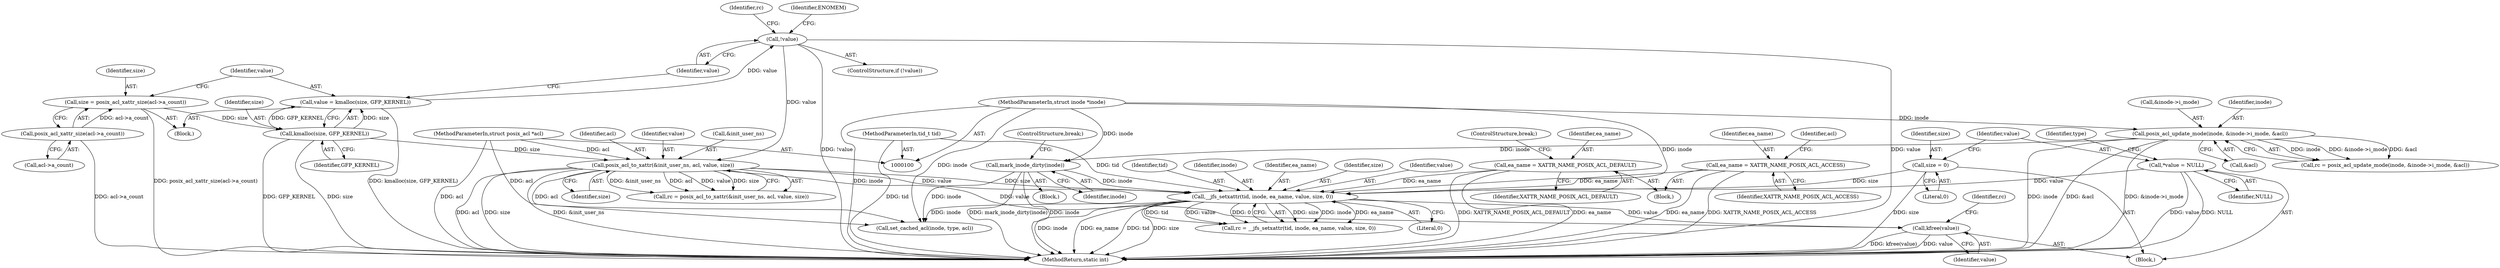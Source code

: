 digraph "0_linux_073931017b49d9458aa351605b43a7e34598caef_8@API" {
"1000200" [label="(Call,kfree(value))"];
"1000192" [label="(Call,__jfs_setxattr(tid, inode, ea_name, value, size, 0))"];
"1000101" [label="(MethodParameterIn,tid_t tid)"];
"1000145" [label="(Call,mark_inode_dirty(inode))"];
"1000128" [label="(Call,posix_acl_update_mode(inode, &inode->i_mode, &acl))"];
"1000102" [label="(MethodParameterIn,struct inode *inode)"];
"1000120" [label="(Call,ea_name = XATTR_NAME_POSIX_ACL_ACCESS)"];
"1000149" [label="(Call,ea_name = XATTR_NAME_POSIX_ACL_DEFAULT)"];
"1000113" [label="(Call,*value = NULL)"];
"1000179" [label="(Call,posix_acl_to_xattr(&init_user_ns, acl, value, size))"];
"1000104" [label="(MethodParameterIn,struct posix_acl *acl)"];
"1000172" [label="(Call,!value)"];
"1000166" [label="(Call,value = kmalloc(size, GFP_KERNEL))"];
"1000168" [label="(Call,kmalloc(size, GFP_KERNEL))"];
"1000160" [label="(Call,size = posix_acl_xattr_size(acl->a_count))"];
"1000162" [label="(Call,posix_acl_xattr_size(acl->a_count))"];
"1000109" [label="(Call,size = 0)"];
"1000204" [label="(Identifier,rc)"];
"1000173" [label="(Identifier,value)"];
"1000190" [label="(Call,rc = __jfs_setxattr(tid, inode, ea_name, value, size, 0))"];
"1000161" [label="(Identifier,size)"];
"1000124" [label="(Identifier,acl)"];
"1000177" [label="(Call,rc = posix_acl_to_xattr(&init_user_ns, acl, value, size))"];
"1000194" [label="(Identifier,inode)"];
"1000192" [label="(Call,__jfs_setxattr(tid, inode, ea_name, value, size, 0))"];
"1000114" [label="(Identifier,value)"];
"1000128" [label="(Call,posix_acl_update_mode(inode, &inode->i_mode, &acl))"];
"1000168" [label="(Call,kmalloc(size, GFP_KERNEL))"];
"1000150" [label="(Identifier,ea_name)"];
"1000200" [label="(Call,kfree(value))"];
"1000134" [label="(Call,&acl)"];
"1000118" [label="(Block,)"];
"1000184" [label="(Identifier,size)"];
"1000195" [label="(Identifier,ea_name)"];
"1000125" [label="(Block,)"];
"1000152" [label="(ControlStructure,break;)"];
"1000115" [label="(Identifier,NULL)"];
"1000166" [label="(Call,value = kmalloc(size, GFP_KERNEL))"];
"1000182" [label="(Identifier,acl)"];
"1000159" [label="(Block,)"];
"1000198" [label="(Literal,0)"];
"1000120" [label="(Call,ea_name = XATTR_NAME_POSIX_ACL_ACCESS)"];
"1000105" [label="(Block,)"];
"1000162" [label="(Call,posix_acl_xattr_size(acl->a_count))"];
"1000110" [label="(Identifier,size)"];
"1000145" [label="(Call,mark_inode_dirty(inode))"];
"1000211" [label="(MethodReturn,static int)"];
"1000129" [label="(Identifier,inode)"];
"1000171" [label="(ControlStructure,if (!value))"];
"1000183" [label="(Identifier,value)"];
"1000197" [label="(Identifier,size)"];
"1000126" [label="(Call,rc = posix_acl_update_mode(inode, &inode->i_mode, &acl))"];
"1000130" [label="(Call,&inode->i_mode)"];
"1000178" [label="(Identifier,rc)"];
"1000205" [label="(Call,set_cached_acl(inode, type, acl))"];
"1000201" [label="(Identifier,value)"];
"1000117" [label="(Identifier,type)"];
"1000176" [label="(Identifier,ENOMEM)"];
"1000170" [label="(Identifier,GFP_KERNEL)"];
"1000146" [label="(Identifier,inode)"];
"1000121" [label="(Identifier,ea_name)"];
"1000111" [label="(Literal,0)"];
"1000101" [label="(MethodParameterIn,tid_t tid)"];
"1000196" [label="(Identifier,value)"];
"1000180" [label="(Call,&init_user_ns)"];
"1000102" [label="(MethodParameterIn,struct inode *inode)"];
"1000149" [label="(Call,ea_name = XATTR_NAME_POSIX_ACL_DEFAULT)"];
"1000113" [label="(Call,*value = NULL)"];
"1000163" [label="(Call,acl->a_count)"];
"1000109" [label="(Call,size = 0)"];
"1000122" [label="(Identifier,XATTR_NAME_POSIX_ACL_ACCESS)"];
"1000172" [label="(Call,!value)"];
"1000147" [label="(ControlStructure,break;)"];
"1000179" [label="(Call,posix_acl_to_xattr(&init_user_ns, acl, value, size))"];
"1000160" [label="(Call,size = posix_acl_xattr_size(acl->a_count))"];
"1000193" [label="(Identifier,tid)"];
"1000167" [label="(Identifier,value)"];
"1000104" [label="(MethodParameterIn,struct posix_acl *acl)"];
"1000151" [label="(Identifier,XATTR_NAME_POSIX_ACL_DEFAULT)"];
"1000169" [label="(Identifier,size)"];
"1000200" -> "1000105"  [label="AST: "];
"1000200" -> "1000201"  [label="CFG: "];
"1000201" -> "1000200"  [label="AST: "];
"1000204" -> "1000200"  [label="CFG: "];
"1000200" -> "1000211"  [label="DDG: kfree(value)"];
"1000200" -> "1000211"  [label="DDG: value"];
"1000192" -> "1000200"  [label="DDG: value"];
"1000179" -> "1000200"  [label="DDG: value"];
"1000192" -> "1000190"  [label="AST: "];
"1000192" -> "1000198"  [label="CFG: "];
"1000193" -> "1000192"  [label="AST: "];
"1000194" -> "1000192"  [label="AST: "];
"1000195" -> "1000192"  [label="AST: "];
"1000196" -> "1000192"  [label="AST: "];
"1000197" -> "1000192"  [label="AST: "];
"1000198" -> "1000192"  [label="AST: "];
"1000190" -> "1000192"  [label="CFG: "];
"1000192" -> "1000211"  [label="DDG: size"];
"1000192" -> "1000211"  [label="DDG: inode"];
"1000192" -> "1000211"  [label="DDG: ea_name"];
"1000192" -> "1000211"  [label="DDG: tid"];
"1000192" -> "1000190"  [label="DDG: size"];
"1000192" -> "1000190"  [label="DDG: inode"];
"1000192" -> "1000190"  [label="DDG: ea_name"];
"1000192" -> "1000190"  [label="DDG: tid"];
"1000192" -> "1000190"  [label="DDG: value"];
"1000192" -> "1000190"  [label="DDG: 0"];
"1000101" -> "1000192"  [label="DDG: tid"];
"1000145" -> "1000192"  [label="DDG: inode"];
"1000102" -> "1000192"  [label="DDG: inode"];
"1000120" -> "1000192"  [label="DDG: ea_name"];
"1000149" -> "1000192"  [label="DDG: ea_name"];
"1000113" -> "1000192"  [label="DDG: value"];
"1000179" -> "1000192"  [label="DDG: value"];
"1000179" -> "1000192"  [label="DDG: size"];
"1000109" -> "1000192"  [label="DDG: size"];
"1000192" -> "1000205"  [label="DDG: inode"];
"1000101" -> "1000100"  [label="AST: "];
"1000101" -> "1000211"  [label="DDG: tid"];
"1000145" -> "1000125"  [label="AST: "];
"1000145" -> "1000146"  [label="CFG: "];
"1000146" -> "1000145"  [label="AST: "];
"1000147" -> "1000145"  [label="CFG: "];
"1000145" -> "1000211"  [label="DDG: mark_inode_dirty(inode)"];
"1000145" -> "1000211"  [label="DDG: inode"];
"1000128" -> "1000145"  [label="DDG: inode"];
"1000102" -> "1000145"  [label="DDG: inode"];
"1000145" -> "1000205"  [label="DDG: inode"];
"1000128" -> "1000126"  [label="AST: "];
"1000128" -> "1000134"  [label="CFG: "];
"1000129" -> "1000128"  [label="AST: "];
"1000130" -> "1000128"  [label="AST: "];
"1000134" -> "1000128"  [label="AST: "];
"1000126" -> "1000128"  [label="CFG: "];
"1000128" -> "1000211"  [label="DDG: &inode->i_mode"];
"1000128" -> "1000211"  [label="DDG: inode"];
"1000128" -> "1000211"  [label="DDG: &acl"];
"1000128" -> "1000126"  [label="DDG: inode"];
"1000128" -> "1000126"  [label="DDG: &inode->i_mode"];
"1000128" -> "1000126"  [label="DDG: &acl"];
"1000102" -> "1000128"  [label="DDG: inode"];
"1000102" -> "1000100"  [label="AST: "];
"1000102" -> "1000211"  [label="DDG: inode"];
"1000102" -> "1000205"  [label="DDG: inode"];
"1000120" -> "1000118"  [label="AST: "];
"1000120" -> "1000122"  [label="CFG: "];
"1000121" -> "1000120"  [label="AST: "];
"1000122" -> "1000120"  [label="AST: "];
"1000124" -> "1000120"  [label="CFG: "];
"1000120" -> "1000211"  [label="DDG: ea_name"];
"1000120" -> "1000211"  [label="DDG: XATTR_NAME_POSIX_ACL_ACCESS"];
"1000149" -> "1000118"  [label="AST: "];
"1000149" -> "1000151"  [label="CFG: "];
"1000150" -> "1000149"  [label="AST: "];
"1000151" -> "1000149"  [label="AST: "];
"1000152" -> "1000149"  [label="CFG: "];
"1000149" -> "1000211"  [label="DDG: XATTR_NAME_POSIX_ACL_DEFAULT"];
"1000149" -> "1000211"  [label="DDG: ea_name"];
"1000113" -> "1000105"  [label="AST: "];
"1000113" -> "1000115"  [label="CFG: "];
"1000114" -> "1000113"  [label="AST: "];
"1000115" -> "1000113"  [label="AST: "];
"1000117" -> "1000113"  [label="CFG: "];
"1000113" -> "1000211"  [label="DDG: value"];
"1000113" -> "1000211"  [label="DDG: NULL"];
"1000179" -> "1000177"  [label="AST: "];
"1000179" -> "1000184"  [label="CFG: "];
"1000180" -> "1000179"  [label="AST: "];
"1000182" -> "1000179"  [label="AST: "];
"1000183" -> "1000179"  [label="AST: "];
"1000184" -> "1000179"  [label="AST: "];
"1000177" -> "1000179"  [label="CFG: "];
"1000179" -> "1000211"  [label="DDG: acl"];
"1000179" -> "1000211"  [label="DDG: size"];
"1000179" -> "1000211"  [label="DDG: &init_user_ns"];
"1000179" -> "1000177"  [label="DDG: &init_user_ns"];
"1000179" -> "1000177"  [label="DDG: acl"];
"1000179" -> "1000177"  [label="DDG: value"];
"1000179" -> "1000177"  [label="DDG: size"];
"1000104" -> "1000179"  [label="DDG: acl"];
"1000172" -> "1000179"  [label="DDG: value"];
"1000168" -> "1000179"  [label="DDG: size"];
"1000179" -> "1000205"  [label="DDG: acl"];
"1000104" -> "1000100"  [label="AST: "];
"1000104" -> "1000211"  [label="DDG: acl"];
"1000104" -> "1000205"  [label="DDG: acl"];
"1000172" -> "1000171"  [label="AST: "];
"1000172" -> "1000173"  [label="CFG: "];
"1000173" -> "1000172"  [label="AST: "];
"1000176" -> "1000172"  [label="CFG: "];
"1000178" -> "1000172"  [label="CFG: "];
"1000172" -> "1000211"  [label="DDG: !value"];
"1000172" -> "1000211"  [label="DDG: value"];
"1000166" -> "1000172"  [label="DDG: value"];
"1000166" -> "1000159"  [label="AST: "];
"1000166" -> "1000168"  [label="CFG: "];
"1000167" -> "1000166"  [label="AST: "];
"1000168" -> "1000166"  [label="AST: "];
"1000173" -> "1000166"  [label="CFG: "];
"1000166" -> "1000211"  [label="DDG: kmalloc(size, GFP_KERNEL)"];
"1000168" -> "1000166"  [label="DDG: size"];
"1000168" -> "1000166"  [label="DDG: GFP_KERNEL"];
"1000168" -> "1000170"  [label="CFG: "];
"1000169" -> "1000168"  [label="AST: "];
"1000170" -> "1000168"  [label="AST: "];
"1000168" -> "1000211"  [label="DDG: size"];
"1000168" -> "1000211"  [label="DDG: GFP_KERNEL"];
"1000160" -> "1000168"  [label="DDG: size"];
"1000160" -> "1000159"  [label="AST: "];
"1000160" -> "1000162"  [label="CFG: "];
"1000161" -> "1000160"  [label="AST: "];
"1000162" -> "1000160"  [label="AST: "];
"1000167" -> "1000160"  [label="CFG: "];
"1000160" -> "1000211"  [label="DDG: posix_acl_xattr_size(acl->a_count)"];
"1000162" -> "1000160"  [label="DDG: acl->a_count"];
"1000162" -> "1000163"  [label="CFG: "];
"1000163" -> "1000162"  [label="AST: "];
"1000162" -> "1000211"  [label="DDG: acl->a_count"];
"1000109" -> "1000105"  [label="AST: "];
"1000109" -> "1000111"  [label="CFG: "];
"1000110" -> "1000109"  [label="AST: "];
"1000111" -> "1000109"  [label="AST: "];
"1000114" -> "1000109"  [label="CFG: "];
"1000109" -> "1000211"  [label="DDG: size"];
}
